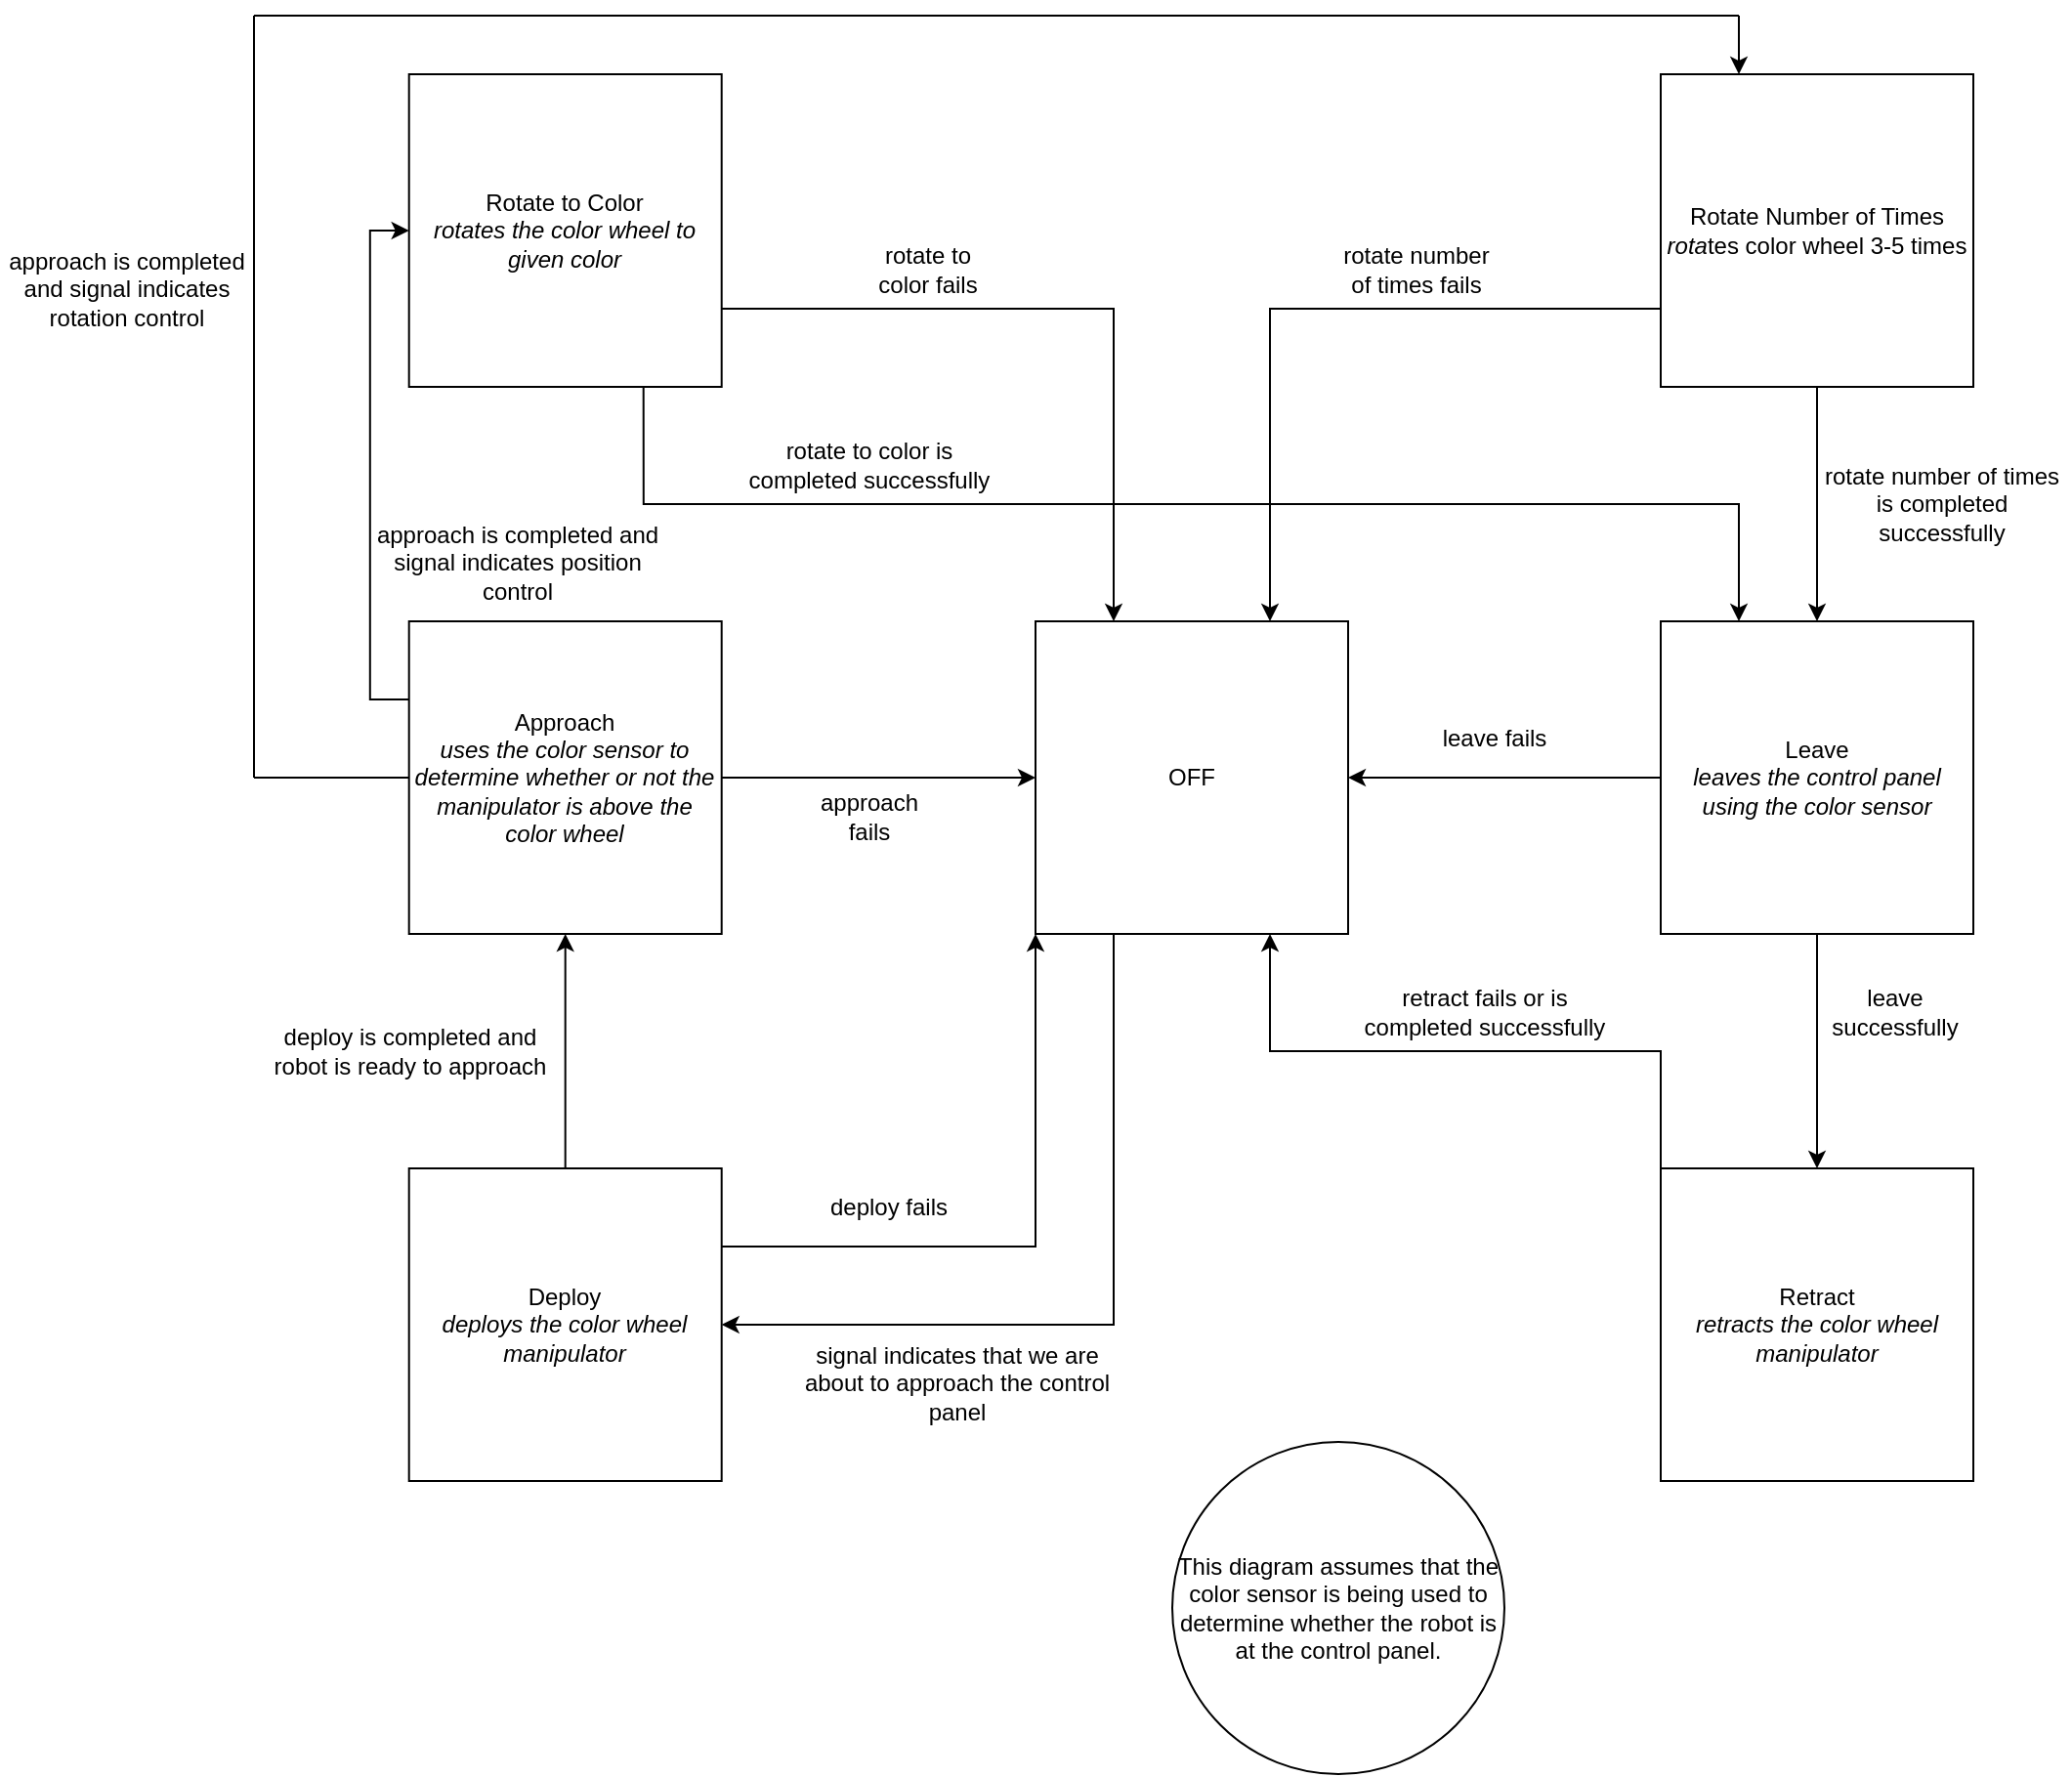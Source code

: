 <mxfile version="12.6.2" type="device"><diagram id="-6Wjj3V5Wi_DxfdfkKWk" name="Page-1"><mxGraphModel dx="2523" dy="872" grid="1" gridSize="10" guides="1" tooltips="1" connect="1" arrows="1" fold="1" page="1" pageScale="1" pageWidth="850" pageHeight="1100" math="0" shadow="0"><root><mxCell id="0"/><mxCell id="1" parent="0"/><mxCell id="uN1rVs1PbWxqha5SfcL1-13" style="edgeStyle=orthogonalEdgeStyle;rounded=0;orthogonalLoop=1;jettySize=auto;html=1;exitX=0.25;exitY=1;exitDx=0;exitDy=0;entryX=1;entryY=0.5;entryDx=0;entryDy=0;" edge="1" parent="1" source="uN1rVs1PbWxqha5SfcL1-1" target="uN1rVs1PbWxqha5SfcL1-11"><mxGeometry relative="1" as="geometry"><mxPoint x="360.529" y="690" as="targetPoint"/></mxGeometry></mxCell><mxCell id="uN1rVs1PbWxqha5SfcL1-1" value="OFF" style="rounded=0;whiteSpace=wrap;html=1;" vertex="1" parent="1"><mxGeometry x="320" y="320" width="160" height="160" as="geometry"/></mxCell><mxCell id="uN1rVs1PbWxqha5SfcL1-19" style="edgeStyle=orthogonalEdgeStyle;rounded=0;orthogonalLoop=1;jettySize=auto;html=1;exitX=1;exitY=0.75;exitDx=0;exitDy=0;entryX=0.25;entryY=0;entryDx=0;entryDy=0;" edge="1" parent="1" source="uN1rVs1PbWxqha5SfcL1-2" target="uN1rVs1PbWxqha5SfcL1-1"><mxGeometry relative="1" as="geometry"/></mxCell><mxCell id="uN1rVs1PbWxqha5SfcL1-28" style="edgeStyle=orthogonalEdgeStyle;rounded=0;orthogonalLoop=1;jettySize=auto;html=1;exitX=0.75;exitY=1;exitDx=0;exitDy=0;entryX=0.25;entryY=0;entryDx=0;entryDy=0;" edge="1" parent="1" source="uN1rVs1PbWxqha5SfcL1-2" target="uN1rVs1PbWxqha5SfcL1-10"><mxGeometry relative="1" as="geometry"/></mxCell><mxCell id="uN1rVs1PbWxqha5SfcL1-2" value="&lt;div&gt;Rotate to Color&lt;/div&gt;&lt;i&gt;rotates the color wheel to given color&lt;/i&gt;" style="rounded=0;whiteSpace=wrap;html=1;" vertex="1" parent="1"><mxGeometry x="-0.65" y="40" width="160" height="160" as="geometry"/></mxCell><mxCell id="uN1rVs1PbWxqha5SfcL1-20" style="edgeStyle=orthogonalEdgeStyle;rounded=0;orthogonalLoop=1;jettySize=auto;html=1;exitX=0;exitY=0.75;exitDx=0;exitDy=0;entryX=0.75;entryY=0;entryDx=0;entryDy=0;" edge="1" parent="1" source="uN1rVs1PbWxqha5SfcL1-8" target="uN1rVs1PbWxqha5SfcL1-1"><mxGeometry relative="1" as="geometry"/></mxCell><mxCell id="uN1rVs1PbWxqha5SfcL1-25" style="edgeStyle=orthogonalEdgeStyle;rounded=0;orthogonalLoop=1;jettySize=auto;html=1;exitX=0.5;exitY=1;exitDx=0;exitDy=0;entryX=0.5;entryY=0;entryDx=0;entryDy=0;" edge="1" parent="1" source="uN1rVs1PbWxqha5SfcL1-8" target="uN1rVs1PbWxqha5SfcL1-10"><mxGeometry relative="1" as="geometry"/></mxCell><mxCell id="uN1rVs1PbWxqha5SfcL1-8" value="&lt;div&gt;Rotate Number of Times &lt;br&gt;&lt;/div&gt;&lt;i&gt;rota&lt;/i&gt;tes color wheel 3-5 times" style="rounded=0;whiteSpace=wrap;html=1;" vertex="1" parent="1"><mxGeometry x="640" y="40" width="160" height="160" as="geometry"/></mxCell><mxCell id="uN1rVs1PbWxqha5SfcL1-15" style="edgeStyle=orthogonalEdgeStyle;rounded=0;orthogonalLoop=1;jettySize=auto;html=1;exitX=0.5;exitY=0;exitDx=0;exitDy=0;entryX=0.5;entryY=1;entryDx=0;entryDy=0;" edge="1" parent="1" source="uN1rVs1PbWxqha5SfcL1-11" target="uN1rVs1PbWxqha5SfcL1-9"><mxGeometry relative="1" as="geometry"/></mxCell><mxCell id="uN1rVs1PbWxqha5SfcL1-39" style="edgeStyle=orthogonalEdgeStyle;rounded=0;orthogonalLoop=1;jettySize=auto;html=1;exitX=0;exitY=0.25;exitDx=0;exitDy=0;entryX=0;entryY=0.5;entryDx=0;entryDy=0;" edge="1" parent="1" source="uN1rVs1PbWxqha5SfcL1-9" target="uN1rVs1PbWxqha5SfcL1-2"><mxGeometry relative="1" as="geometry"/></mxCell><mxCell id="uN1rVs1PbWxqha5SfcL1-55" style="edgeStyle=orthogonalEdgeStyle;rounded=0;orthogonalLoop=1;jettySize=auto;html=1;exitX=1;exitY=0.5;exitDx=0;exitDy=0;" edge="1" parent="1" source="uN1rVs1PbWxqha5SfcL1-9" target="uN1rVs1PbWxqha5SfcL1-1"><mxGeometry relative="1" as="geometry"/></mxCell><mxCell id="uN1rVs1PbWxqha5SfcL1-9" value="&lt;div&gt;Approach&lt;/div&gt;&lt;i&gt;uses the color sensor to determine whether or not the manipulator is above the color wheel&lt;/i&gt;" style="rounded=0;whiteSpace=wrap;html=1;" vertex="1" parent="1"><mxGeometry x="-0.65" y="320" width="160" height="160" as="geometry"/></mxCell><mxCell id="uN1rVs1PbWxqha5SfcL1-21" style="edgeStyle=orthogonalEdgeStyle;rounded=0;orthogonalLoop=1;jettySize=auto;html=1;exitX=0;exitY=0.5;exitDx=0;exitDy=0;" edge="1" parent="1" source="uN1rVs1PbWxqha5SfcL1-10" target="uN1rVs1PbWxqha5SfcL1-1"><mxGeometry relative="1" as="geometry"/></mxCell><mxCell id="uN1rVs1PbWxqha5SfcL1-10" value="&lt;div&gt;Leave&lt;/div&gt;&lt;div&gt;&lt;i&gt;leaves the control panel using the color sensor&lt;/i&gt;&lt;br&gt;&lt;/div&gt;" style="rounded=0;whiteSpace=wrap;html=1;" vertex="1" parent="1"><mxGeometry x="640" y="320" width="160" height="160" as="geometry"/></mxCell><mxCell id="uN1rVs1PbWxqha5SfcL1-17" style="edgeStyle=orthogonalEdgeStyle;rounded=0;orthogonalLoop=1;jettySize=auto;html=1;exitX=1;exitY=0.25;exitDx=0;exitDy=0;entryX=0;entryY=1;entryDx=0;entryDy=0;" edge="1" parent="1" source="uN1rVs1PbWxqha5SfcL1-11" target="uN1rVs1PbWxqha5SfcL1-1"><mxGeometry relative="1" as="geometry"/></mxCell><mxCell id="uN1rVs1PbWxqha5SfcL1-11" value="&lt;div&gt;Deploy&lt;/div&gt;&lt;i&gt;deploys the color wheel manipulator&lt;/i&gt;" style="rounded=0;whiteSpace=wrap;html=1;" vertex="1" parent="1"><mxGeometry x="-0.65" y="600" width="160" height="160" as="geometry"/></mxCell><mxCell id="uN1rVs1PbWxqha5SfcL1-22" style="edgeStyle=orthogonalEdgeStyle;rounded=0;orthogonalLoop=1;jettySize=auto;html=1;exitX=0;exitY=0;exitDx=0;exitDy=0;entryX=0.75;entryY=1;entryDx=0;entryDy=0;" edge="1" parent="1" source="uN1rVs1PbWxqha5SfcL1-12" target="uN1rVs1PbWxqha5SfcL1-1"><mxGeometry relative="1" as="geometry"/></mxCell><mxCell id="uN1rVs1PbWxqha5SfcL1-23" style="edgeStyle=orthogonalEdgeStyle;rounded=0;orthogonalLoop=1;jettySize=auto;html=1;entryX=0.5;entryY=0;entryDx=0;entryDy=0;" edge="1" parent="1" source="uN1rVs1PbWxqha5SfcL1-10" target="uN1rVs1PbWxqha5SfcL1-12"><mxGeometry relative="1" as="geometry"/></mxCell><mxCell id="uN1rVs1PbWxqha5SfcL1-12" value="&lt;div&gt;Retract&lt;/div&gt;&lt;div&gt;&lt;i&gt;retracts the color wheel manipulator&lt;/i&gt;&lt;br&gt;&lt;/div&gt;" style="rounded=0;whiteSpace=wrap;html=1;" vertex="1" parent="1"><mxGeometry x="640" y="600" width="160" height="160" as="geometry"/></mxCell><mxCell id="uN1rVs1PbWxqha5SfcL1-35" value="" style="endArrow=none;html=1;" edge="1" parent="1"><mxGeometry width="50" height="50" relative="1" as="geometry"><mxPoint x="-80" y="400" as="sourcePoint"/><mxPoint x="-80" y="10" as="targetPoint"/></mxGeometry></mxCell><mxCell id="uN1rVs1PbWxqha5SfcL1-37" value="" style="endArrow=none;html=1;" edge="1" parent="1"><mxGeometry width="50" height="50" relative="1" as="geometry"><mxPoint x="-80" y="10" as="sourcePoint"/><mxPoint x="680" y="10" as="targetPoint"/></mxGeometry></mxCell><mxCell id="uN1rVs1PbWxqha5SfcL1-38" value="" style="endArrow=classic;html=1;entryX=0.25;entryY=0;entryDx=0;entryDy=0;" edge="1" parent="1" target="uN1rVs1PbWxqha5SfcL1-8"><mxGeometry width="50" height="50" relative="1" as="geometry"><mxPoint x="680" y="10" as="sourcePoint"/><mxPoint x="780" y="-20" as="targetPoint"/></mxGeometry></mxCell><mxCell id="uN1rVs1PbWxqha5SfcL1-40" value="" style="endArrow=none;html=1;entryX=0;entryY=0.5;entryDx=0;entryDy=0;" edge="1" parent="1" target="uN1rVs1PbWxqha5SfcL1-9"><mxGeometry width="50" height="50" relative="1" as="geometry"><mxPoint x="-80" y="400" as="sourcePoint"/><mxPoint x="-30" y="780" as="targetPoint"/></mxGeometry></mxCell><mxCell id="uN1rVs1PbWxqha5SfcL1-41" value="This diagram assumes that the color sensor is being used to determine whether the robot is at the control panel. " style="ellipse;whiteSpace=wrap;html=1;aspect=fixed;" vertex="1" parent="1"><mxGeometry x="390" y="740" width="170" height="170" as="geometry"/></mxCell><mxCell id="uN1rVs1PbWxqha5SfcL1-42" value="rotate to color fails" style="text;html=1;strokeColor=none;fillColor=none;align=center;verticalAlign=middle;whiteSpace=wrap;rounded=0;" vertex="1" parent="1"><mxGeometry x="230" y="130" width="70" height="20" as="geometry"/></mxCell><mxCell id="uN1rVs1PbWxqha5SfcL1-43" value="retract fails or is completed successfully" style="text;html=1;strokeColor=none;fillColor=none;align=center;verticalAlign=middle;whiteSpace=wrap;rounded=0;" vertex="1" parent="1"><mxGeometry x="480" y="510" width="140" height="20" as="geometry"/></mxCell><mxCell id="uN1rVs1PbWxqha5SfcL1-44" value="leave fails" style="text;html=1;strokeColor=none;fillColor=none;align=center;verticalAlign=middle;whiteSpace=wrap;rounded=0;" vertex="1" parent="1"><mxGeometry x="520" y="370" width="70" height="20" as="geometry"/></mxCell><mxCell id="uN1rVs1PbWxqha5SfcL1-45" value="rotate number of times fails" style="text;html=1;strokeColor=none;fillColor=none;align=center;verticalAlign=middle;whiteSpace=wrap;rounded=0;" vertex="1" parent="1"><mxGeometry x="470" y="130" width="90" height="20" as="geometry"/></mxCell><mxCell id="uN1rVs1PbWxqha5SfcL1-46" value="approach fails" style="text;html=1;strokeColor=none;fillColor=none;align=center;verticalAlign=middle;whiteSpace=wrap;rounded=0;" vertex="1" parent="1"><mxGeometry x="200" y="410" width="70" height="20" as="geometry"/></mxCell><mxCell id="uN1rVs1PbWxqha5SfcL1-47" value="deploy fails" style="text;html=1;strokeColor=none;fillColor=none;align=center;verticalAlign=middle;whiteSpace=wrap;rounded=0;" vertex="1" parent="1"><mxGeometry x="210" y="610" width="70" height="20" as="geometry"/></mxCell><mxCell id="uN1rVs1PbWxqha5SfcL1-51" value="deploy is completed and robot is ready to approach" style="text;html=1;strokeColor=none;fillColor=none;align=center;verticalAlign=middle;whiteSpace=wrap;rounded=0;" vertex="1" parent="1"><mxGeometry x="-80" y="530" width="160" height="20" as="geometry"/></mxCell><mxCell id="uN1rVs1PbWxqha5SfcL1-52" value="approach is completed and signal indicates position control" style="text;html=1;strokeColor=none;fillColor=none;align=center;verticalAlign=middle;whiteSpace=wrap;rounded=0;" vertex="1" parent="1"><mxGeometry x="-20" y="280" width="150" height="20" as="geometry"/></mxCell><mxCell id="uN1rVs1PbWxqha5SfcL1-53" value="approach is completed and signal indicates rotation control" style="text;html=1;strokeColor=none;fillColor=none;align=center;verticalAlign=middle;whiteSpace=wrap;rounded=0;" vertex="1" parent="1"><mxGeometry x="-210" y="140" width="130" height="20" as="geometry"/></mxCell><mxCell id="uN1rVs1PbWxqha5SfcL1-54" value="leave successfully" style="text;html=1;strokeColor=none;fillColor=none;align=center;verticalAlign=middle;whiteSpace=wrap;rounded=0;" vertex="1" parent="1"><mxGeometry x="740" y="510" width="40" height="20" as="geometry"/></mxCell><mxCell id="uN1rVs1PbWxqha5SfcL1-56" value="signal indicates that we are about to approach the control panel" style="text;html=1;strokeColor=none;fillColor=none;align=center;verticalAlign=middle;whiteSpace=wrap;rounded=0;" vertex="1" parent="1"><mxGeometry x="200" y="700" width="160" height="20" as="geometry"/></mxCell><mxCell id="uN1rVs1PbWxqha5SfcL1-57" value="rotate to color is completed successfully" style="text;html=1;strokeColor=none;fillColor=none;align=center;verticalAlign=middle;whiteSpace=wrap;rounded=0;" vertex="1" parent="1"><mxGeometry x="170" y="230" width="130" height="20" as="geometry"/></mxCell><mxCell id="uN1rVs1PbWxqha5SfcL1-58" value="rotate number of times is completed successfully" style="text;html=1;strokeColor=none;fillColor=none;align=center;verticalAlign=middle;whiteSpace=wrap;rounded=0;" vertex="1" parent="1"><mxGeometry x="719.35" y="250" width="130" height="20" as="geometry"/></mxCell></root></mxGraphModel></diagram></mxfile>